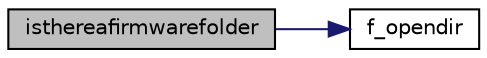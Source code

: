 digraph "isthereafirmwarefolder"
{
 // LATEX_PDF_SIZE
  edge [fontname="Helvetica",fontsize="10",labelfontname="Helvetica",labelfontsize="10"];
  node [fontname="Helvetica",fontsize="10",shape=record];
  rankdir="LR";
  Node1 [label="isthereafirmwarefolder",height=0.2,width=0.4,color="black", fillcolor="grey75", style="filled", fontcolor="black",tooltip=" "];
  Node1 -> Node2 [color="midnightblue",fontsize="10",style="solid",fontname="Helvetica"];
  Node2 [label="f_opendir",height=0.2,width=0.4,color="black", fillcolor="white", style="filled",URL="$ff_8c.html#ab63b213c75f7335fbb63a1f3f70e5fc7",tooltip=" "];
}

